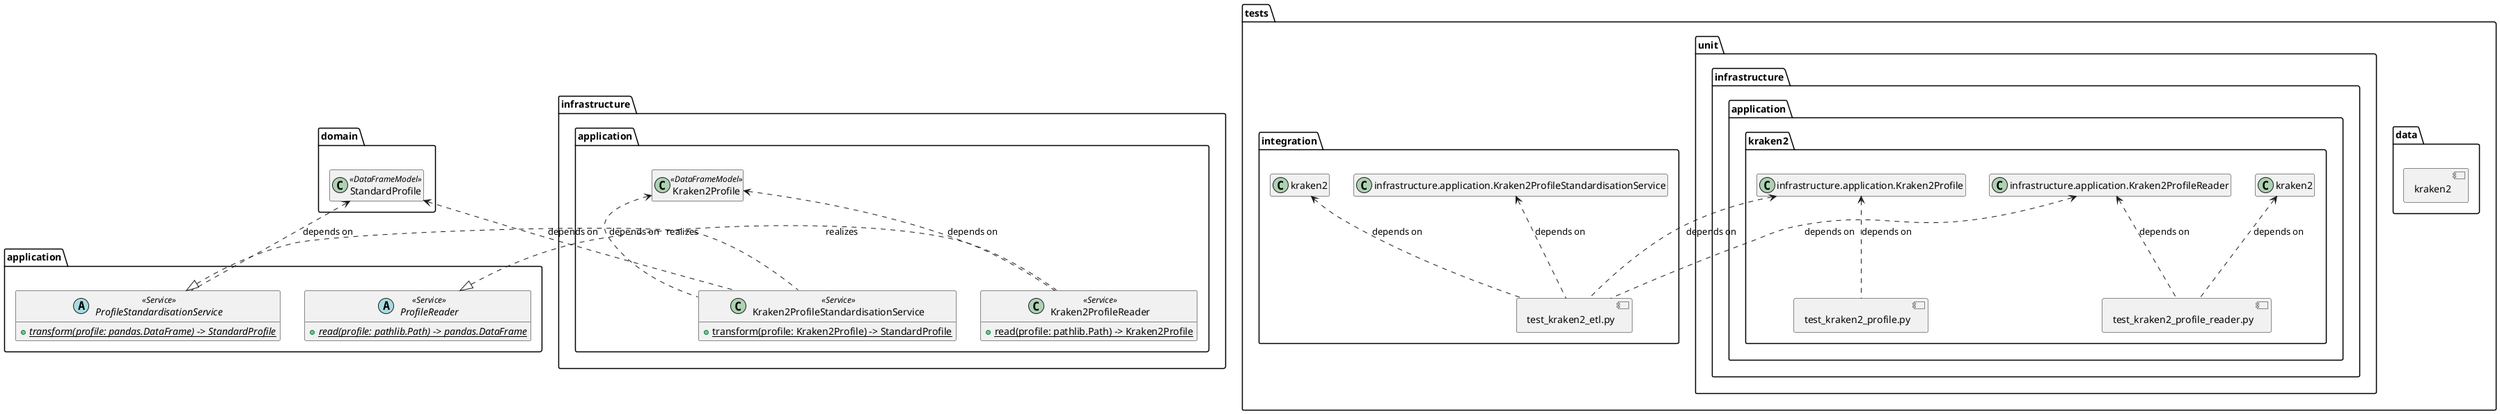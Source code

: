 @startuml "taxpasta_profiler_support_overview"

allowmixing

set namespaceSeparator .

abstract class application.ProfileReader <<Service>> {
    + {static} {abstract} read(profile: pathlib.Path) -> pandas.DataFrame
}
class infrastructure.application.Kraken2ProfileReader <<Service>> {
    + {static} read(profile: pathlib.Path) -> Kraken2Profile
}
application.ProfileReader <|. infrastructure.application.Kraken2ProfileReader : realizes


abstract class application.ProfileStandardisationService <<Service>> {
    + {static} {abstract} transform(profile: pandas.DataFrame) -> StandardProfile
}
class infrastructure.application.Kraken2ProfileStandardisationService <<Service>> {
    + {static} transform(profile: Kraken2Profile) -> StandardProfile
}
application.ProfileStandardisationService <|. infrastructure.application.Kraken2ProfileStandardisationService : realizes

class domain.StandardProfile <<DataFrameModel>>
class infrastructure.application.Kraken2Profile <<DataFrameModel>>

infrastructure.application.Kraken2Profile <.. infrastructure.application.Kraken2ProfileReader : "depends on"
infrastructure.application.Kraken2Profile <.. infrastructure.application.Kraken2ProfileStandardisationService : "depends on"

domain.StandardProfile <.. application.ProfileStandardisationService : "depends on"
domain.StandardProfile <.. infrastructure.application.Kraken2ProfileStandardisationService : "depends on"

set namespaceSeparator /

folder "tests/data/" {
    component "kraken2"
}

folder "tests/unit/infrastructure/application/kraken2/" {
    component "test_kraken2_profile.py"
    component "test_kraken2_profile_reader.py"

    infrastructure.application.Kraken2Profile <.. "test_kraken2_profile.py" : "depends on"
    infrastructure.application.Kraken2ProfileReader <.. "test_kraken2_profile_reader.py" : "depends on"
    "kraken2" <.. "test_kraken2_profile_reader.py" : "depends on"
}

folder "tests/integration/" {
    component "test_kraken2_etl.py"

    infrastructure.application.Kraken2Profile <.. "test_kraken2_etl.py" : "depends on"
    infrastructure.application.Kraken2ProfileReader <.. "test_kraken2_etl.py" : "depends on"
    infrastructure.application.Kraken2ProfileStandardisationService <.. "test_kraken2_etl.py" : "depends on"
    "kraken2" <.. "test_kraken2_etl.py" : "depends on"
}

hide empty members

@enduml
